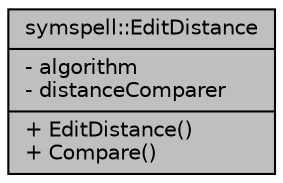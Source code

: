 digraph "symspell::EditDistance"
{
 // LATEX_PDF_SIZE
  edge [fontname="Helvetica",fontsize="10",labelfontname="Helvetica",labelfontsize="10"];
  node [fontname="Helvetica",fontsize="10",shape=record];
  Node1 [label="{symspell::EditDistance\n|- algorithm\l- distanceComparer\l|+ EditDistance()\l+ Compare()\l}",height=0.2,width=0.4,color="black", fillcolor="grey75", style="filled", fontcolor="black",tooltip="SymSpell element."];
}
